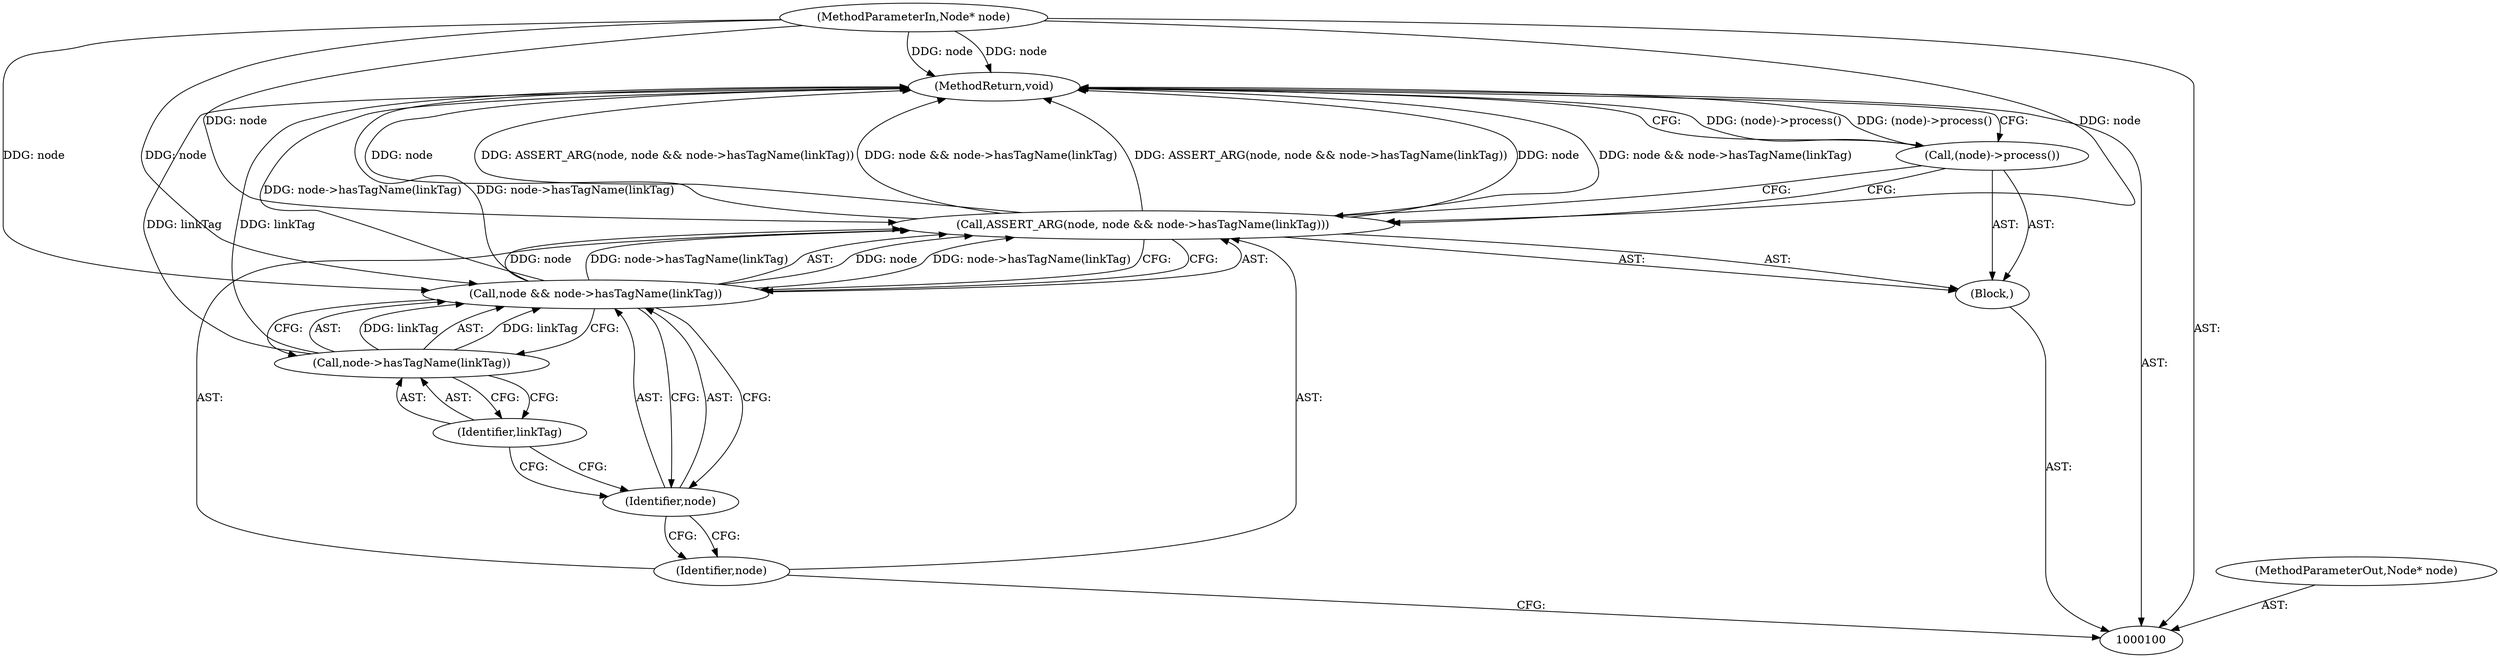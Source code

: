 digraph "1_Chrome_61b77165a1125a80f105f4382a99d9d7a1eb0cf2_3" {
"1000110" [label="(MethodReturn,void)"];
"1000101" [label="(MethodParameterIn,Node* node)"];
"1000132" [label="(MethodParameterOut,Node* node)"];
"1000102" [label="(Block,)"];
"1000104" [label="(Identifier,node)"];
"1000105" [label="(Call,node && node->hasTagName(linkTag))"];
"1000106" [label="(Identifier,node)"];
"1000107" [label="(Call,node->hasTagName(linkTag))"];
"1000103" [label="(Call,ASSERT_ARG(node, node && node->hasTagName(linkTag)))"];
"1000108" [label="(Identifier,linkTag)"];
"1000109" [label="(Call,(node)->process())"];
"1000110" -> "1000100"  [label="AST: "];
"1000110" -> "1000109"  [label="CFG: "];
"1000107" -> "1000110"  [label="DDG: linkTag"];
"1000105" -> "1000110"  [label="DDG: node->hasTagName(linkTag)"];
"1000103" -> "1000110"  [label="DDG: node"];
"1000103" -> "1000110"  [label="DDG: node && node->hasTagName(linkTag)"];
"1000103" -> "1000110"  [label="DDG: ASSERT_ARG(node, node && node->hasTagName(linkTag))"];
"1000101" -> "1000110"  [label="DDG: node"];
"1000109" -> "1000110"  [label="DDG: (node)->process()"];
"1000101" -> "1000100"  [label="AST: "];
"1000101" -> "1000110"  [label="DDG: node"];
"1000101" -> "1000103"  [label="DDG: node"];
"1000101" -> "1000105"  [label="DDG: node"];
"1000132" -> "1000100"  [label="AST: "];
"1000102" -> "1000100"  [label="AST: "];
"1000103" -> "1000102"  [label="AST: "];
"1000109" -> "1000102"  [label="AST: "];
"1000104" -> "1000103"  [label="AST: "];
"1000104" -> "1000100"  [label="CFG: "];
"1000106" -> "1000104"  [label="CFG: "];
"1000105" -> "1000103"  [label="AST: "];
"1000105" -> "1000106"  [label="CFG: "];
"1000105" -> "1000107"  [label="CFG: "];
"1000106" -> "1000105"  [label="AST: "];
"1000107" -> "1000105"  [label="AST: "];
"1000103" -> "1000105"  [label="CFG: "];
"1000105" -> "1000110"  [label="DDG: node->hasTagName(linkTag)"];
"1000105" -> "1000103"  [label="DDG: node"];
"1000105" -> "1000103"  [label="DDG: node->hasTagName(linkTag)"];
"1000101" -> "1000105"  [label="DDG: node"];
"1000107" -> "1000105"  [label="DDG: linkTag"];
"1000106" -> "1000105"  [label="AST: "];
"1000106" -> "1000104"  [label="CFG: "];
"1000108" -> "1000106"  [label="CFG: "];
"1000105" -> "1000106"  [label="CFG: "];
"1000107" -> "1000105"  [label="AST: "];
"1000107" -> "1000108"  [label="CFG: "];
"1000108" -> "1000107"  [label="AST: "];
"1000105" -> "1000107"  [label="CFG: "];
"1000107" -> "1000110"  [label="DDG: linkTag"];
"1000107" -> "1000105"  [label="DDG: linkTag"];
"1000103" -> "1000102"  [label="AST: "];
"1000103" -> "1000105"  [label="CFG: "];
"1000104" -> "1000103"  [label="AST: "];
"1000105" -> "1000103"  [label="AST: "];
"1000109" -> "1000103"  [label="CFG: "];
"1000103" -> "1000110"  [label="DDG: node"];
"1000103" -> "1000110"  [label="DDG: node && node->hasTagName(linkTag)"];
"1000103" -> "1000110"  [label="DDG: ASSERT_ARG(node, node && node->hasTagName(linkTag))"];
"1000105" -> "1000103"  [label="DDG: node"];
"1000105" -> "1000103"  [label="DDG: node->hasTagName(linkTag)"];
"1000101" -> "1000103"  [label="DDG: node"];
"1000108" -> "1000107"  [label="AST: "];
"1000108" -> "1000106"  [label="CFG: "];
"1000107" -> "1000108"  [label="CFG: "];
"1000109" -> "1000102"  [label="AST: "];
"1000109" -> "1000103"  [label="CFG: "];
"1000110" -> "1000109"  [label="CFG: "];
"1000109" -> "1000110"  [label="DDG: (node)->process()"];
}
